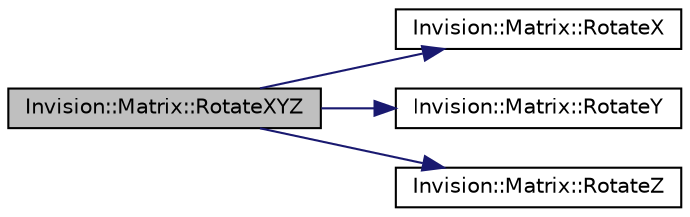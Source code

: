 digraph "Invision::Matrix::RotateXYZ"
{
 // LATEX_PDF_SIZE
  edge [fontname="Helvetica",fontsize="10",labelfontname="Helvetica",labelfontsize="10"];
  node [fontname="Helvetica",fontsize="10",shape=record];
  rankdir="LR";
  Node1 [label="Invision::Matrix::RotateXYZ",height=0.2,width=0.4,color="black", fillcolor="grey75", style="filled", fontcolor="black",tooltip="rotate around XYZ axis"];
  Node1 -> Node2 [color="midnightblue",fontsize="10",style="solid",fontname="Helvetica"];
  Node2 [label="Invision::Matrix::RotateX",height=0.2,width=0.4,color="black", fillcolor="white", style="filled",URL="$class_invision_1_1_matrix.html#adcf61c02eb6dc5941dd68695763f0169",tooltip="rotate around X axis"];
  Node1 -> Node3 [color="midnightblue",fontsize="10",style="solid",fontname="Helvetica"];
  Node3 [label="Invision::Matrix::RotateY",height=0.2,width=0.4,color="black", fillcolor="white", style="filled",URL="$class_invision_1_1_matrix.html#ade0b5eef43cf9c85b17379bab3b12f10",tooltip="rotate around Y axis"];
  Node1 -> Node4 [color="midnightblue",fontsize="10",style="solid",fontname="Helvetica"];
  Node4 [label="Invision::Matrix::RotateZ",height=0.2,width=0.4,color="black", fillcolor="white", style="filled",URL="$class_invision_1_1_matrix.html#a86c8539845241ca3caa7f73d9f2d5684",tooltip="rotate around Z axis"];
}
